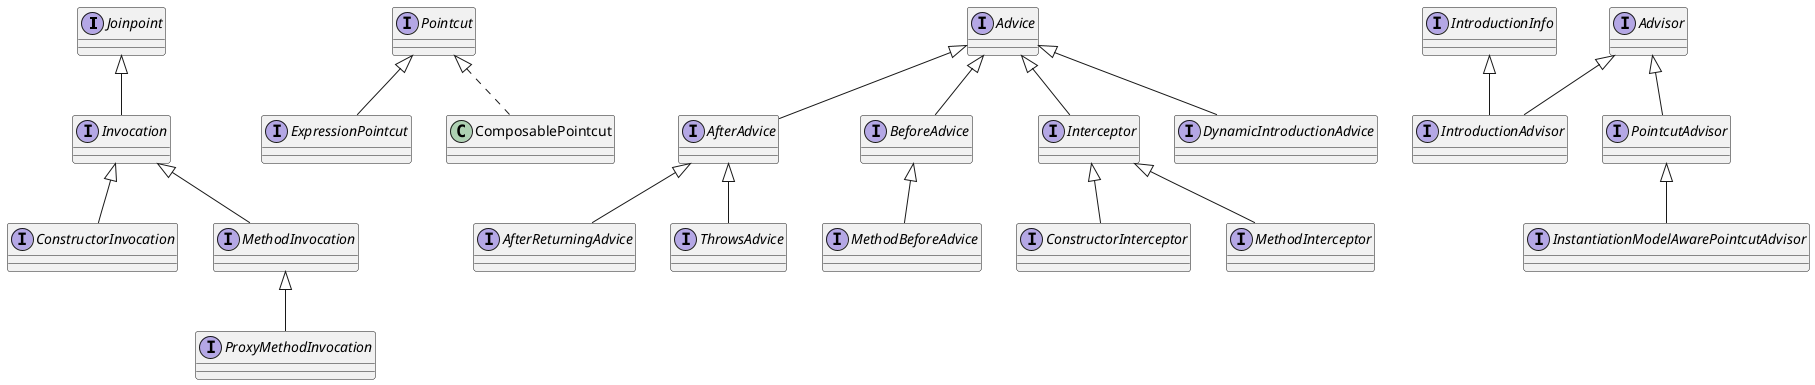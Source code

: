 @startuml
'https://plantuml.com/activity-diagram-beta

interface Joinpoint
interface Pointcut
interface ExpressionPointcut extends Pointcut
class ComposablePointcut implements Pointcut

interface Invocation extends Joinpoint
interface ConstructorInvocation extends Invocation
interface MethodInvocation extends Invocation
interface ProxyMethodInvocation extends MethodInvocation


interface Advice
interface AfterAdvice extends Advice
interface AfterReturningAdvice extends AfterAdvice
interface ThrowsAdvice extends AfterAdvice
interface BeforeAdvice extends Advice
interface MethodBeforeAdvice extends BeforeAdvice


interface Interceptor extends Advice
interface ConstructorInterceptor extends Interceptor
interface MethodInterceptor extends Interceptor
interface DynamicIntroductionAdvice extends Advice

interface IntroductionInfo

interface Advisor
interface PointcutAdvisor extends Advisor
interface InstantiationModelAwarePointcutAdvisor extends PointcutAdvisor


interface IntroductionAdvisor extends Advisor, IntroductionInfo
@enduml
